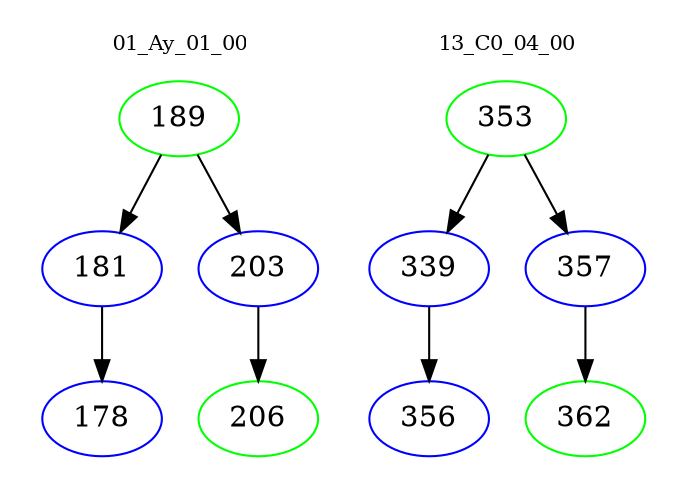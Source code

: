 digraph{
subgraph cluster_0 {
color = white
label = "01_Ay_01_00";
fontsize=10;
T0_189 [label="189", color="green"]
T0_189 -> T0_181 [color="black"]
T0_181 [label="181", color="blue"]
T0_181 -> T0_178 [color="black"]
T0_178 [label="178", color="blue"]
T0_189 -> T0_203 [color="black"]
T0_203 [label="203", color="blue"]
T0_203 -> T0_206 [color="black"]
T0_206 [label="206", color="green"]
}
subgraph cluster_1 {
color = white
label = "13_C0_04_00";
fontsize=10;
T1_353 [label="353", color="green"]
T1_353 -> T1_339 [color="black"]
T1_339 [label="339", color="blue"]
T1_339 -> T1_356 [color="black"]
T1_356 [label="356", color="blue"]
T1_353 -> T1_357 [color="black"]
T1_357 [label="357", color="blue"]
T1_357 -> T1_362 [color="black"]
T1_362 [label="362", color="green"]
}
}

